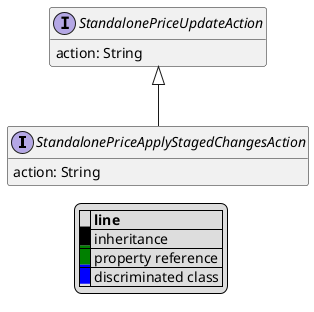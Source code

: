 @startuml

hide empty fields
hide empty methods
legend
|= |= line |
|<back:black>   </back>| inheritance |
|<back:green>   </back>| property reference |
|<back:blue>   </back>| discriminated class |
endlegend
interface StandalonePriceApplyStagedChangesAction [[StandalonePriceApplyStagedChangesAction.svg]] extends StandalonePriceUpdateAction {
    action: String
}
interface StandalonePriceUpdateAction [[StandalonePriceUpdateAction.svg]]  {
    action: String
}





@enduml
